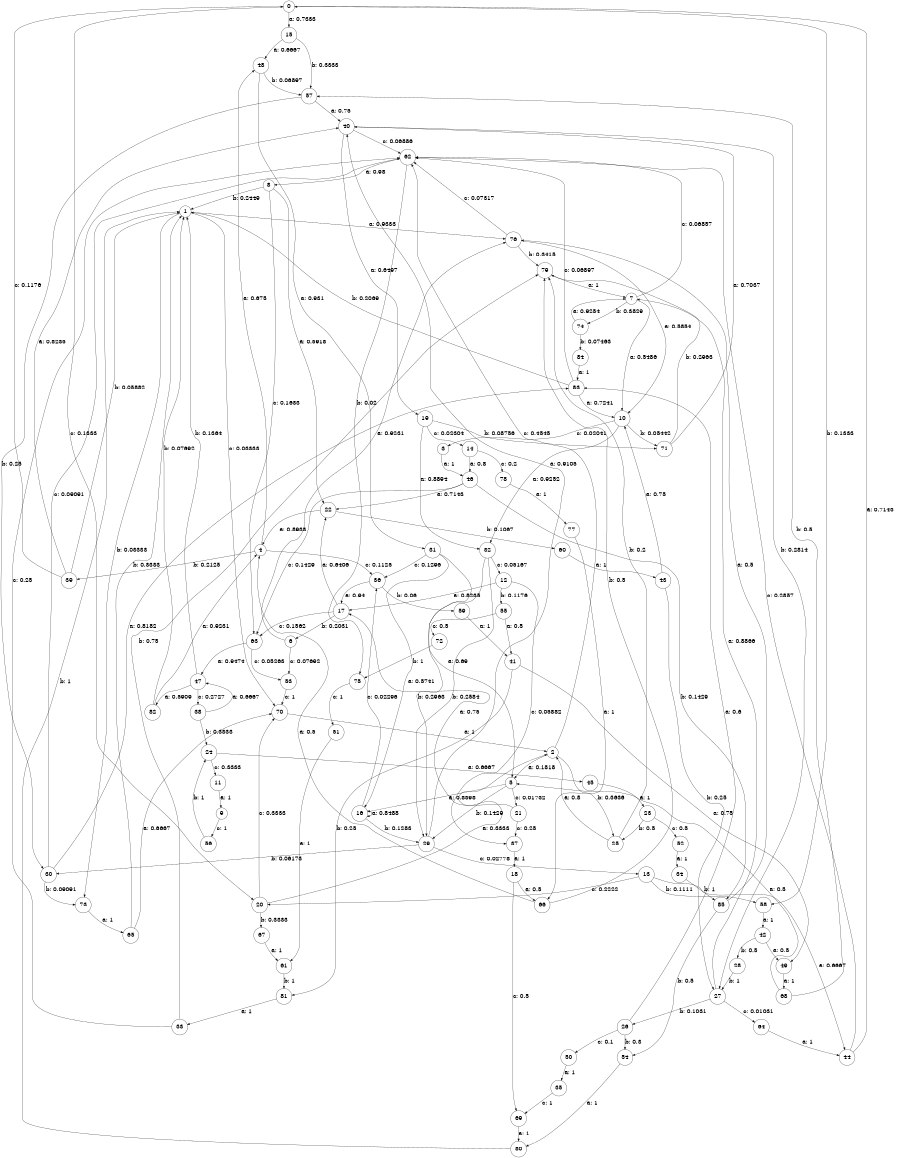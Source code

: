 digraph "d4-100nw-t0-cen-SML" {
size = "6,8.5";
ratio = "fill";
node [shape = circle];
node [fontsize = 24];
edge [fontsize = 24];
0 -> 15 [label = "a: 0.7333   "];
0 -> 58 [label = "b: 0.1333   "];
0 -> 20 [label = "c: 0.1333   "];
1 -> 76 [label = "a: 0.9333   "];
1 -> 73 [label = "b: 0.03333  "];
1 -> 70 [label = "c: 0.03333  "];
2 -> 5 [label = "a: 0.1818   "];
2 -> 25 [label = "b: 0.3636   "];
2 -> 62 [label = "c: 0.4545   "];
3 -> 46 [label = "a: 1        "];
4 -> 48 [label = "a: 0.675    "];
4 -> 39 [label = "b: 0.2125   "];
4 -> 36 [label = "c: 0.1125   "];
5 -> 16 [label = "a: 0.8398   "];
5 -> 29 [label = "b: 0.1429   "];
5 -> 21 [label = "c: 0.01732  "];
6 -> 76 [label = "a: 0.9231   "];
6 -> 53 [label = "c: 0.07692  "];
7 -> 10 [label = "a: 0.5486   "];
7 -> 74 [label = "b: 0.3829   "];
7 -> 62 [label = "c: 0.06857  "];
8 -> 22 [label = "a: 0.5918   "];
8 -> 1 [label = "b: 0.2449   "];
8 -> 63 [label = "c: 0.1633   "];
9 -> 56 [label = "c: 1        "];
10 -> 32 [label = "a: 0.9252   "];
10 -> 71 [label = "b: 0.05442  "];
10 -> 3 [label = "c: 0.02041  "];
11 -> 9 [label = "a: 1        "];
12 -> 17 [label = "a: 0.8235   "];
12 -> 55 [label = "b: 0.1176   "];
12 -> 37 [label = "c: 0.05882  "];
13 -> 44 [label = "a: 0.6667   "];
13 -> 58 [label = "b: 0.1111   "];
13 -> 20 [label = "c: 0.2222   "];
14 -> 46 [label = "a: 0.8      "];
14 -> 78 [label = "c: 0.2      "];
15 -> 48 [label = "a: 0.6667   "];
15 -> 57 [label = "b: 0.3333   "];
16 -> 16 [label = "a: 0.8488   "];
16 -> 29 [label = "b: 0.1283   "];
16 -> 36 [label = "c: 0.02296  "];
17 -> 22 [label = "a: 0.6406   "];
17 -> 6 [label = "b: 0.2031   "];
17 -> 63 [label = "c: 0.1562   "];
18 -> 66 [label = "a: 0.5      "];
18 -> 69 [label = "c: 0.5      "];
19 -> 32 [label = "a: 0.8894   "];
19 -> 71 [label = "b: 0.08756  "];
19 -> 14 [label = "c: 0.02304  "];
20 -> 2 [label = "a: 0.3333   "];
20 -> 67 [label = "b: 0.3333   "];
20 -> 70 [label = "c: 0.3333   "];
21 -> 17 [label = "a: 0.75     "];
21 -> 37 [label = "c: 0.25     "];
22 -> 4 [label = "a: 0.8933   "];
22 -> 60 [label = "b: 0.1067   "];
23 -> 25 [label = "b: 0.5      "];
23 -> 52 [label = "c: 0.5      "];
24 -> 45 [label = "a: 0.6667   "];
24 -> 11 [label = "c: 0.3333   "];
25 -> 2 [label = "a: 0.8      "];
25 -> 79 [label = "b: 0.2      "];
26 -> 83 [label = "a: 0.6      "];
26 -> 54 [label = "b: 0.3      "];
26 -> 50 [label = "c: 0.1      "];
27 -> 7 [label = "a: 0.8866   "];
27 -> 26 [label = "b: 0.1031   "];
27 -> 64 [label = "c: 0.01031  "];
28 -> 27 [label = "b: 1        "];
29 -> 40 [label = "a: 0.9105   "];
29 -> 30 [label = "b: 0.06173  "];
29 -> 13 [label = "c: 0.02778  "];
30 -> 83 [label = "a: 0.8182   "];
30 -> 73 [label = "b: 0.09091  "];
30 -> 62 [label = "c: 0.09091  "];
31 -> 16 [label = "a: 0.5741   "];
31 -> 29 [label = "b: 0.2963   "];
31 -> 36 [label = "c: 0.1296   "];
32 -> 5 [label = "a: 0.69     "];
32 -> 29 [label = "b: 0.2584   "];
32 -> 12 [label = "c: 0.05167  "];
33 -> 79 [label = "b: 0.75     "];
33 -> 62 [label = "c: 0.25     "];
34 -> 85 [label = "b: 1        "];
35 -> 69 [label = "c: 1        "];
36 -> 17 [label = "a: 0.94     "];
36 -> 59 [label = "b: 0.06     "];
37 -> 18 [label = "a: 1        "];
38 -> 47 [label = "a: 0.6667   "];
38 -> 24 [label = "b: 0.3333   "];
39 -> 40 [label = "a: 0.8235   "];
39 -> 1 [label = "b: 0.05882  "];
39 -> 0 [label = "c: 0.1176   "];
40 -> 19 [label = "a: 0.6497   "];
40 -> 27 [label = "b: 0.2814   "];
40 -> 62 [label = "c: 0.06886  "];
41 -> 49 [label = "a: 0.75     "];
41 -> 81 [label = "b: 0.25     "];
42 -> 49 [label = "a: 0.5      "];
42 -> 28 [label = "b: 0.5      "];
43 -> 10 [label = "a: 0.75     "];
43 -> 27 [label = "b: 0.25     "];
44 -> 0 [label = "a: 0.7143   "];
44 -> 62 [label = "c: 0.2857   "];
45 -> 23 [label = "a: 1        "];
46 -> 22 [label = "a: 0.7143   "];
46 -> 85 [label = "b: 0.1429   "];
46 -> 63 [label = "c: 0.1429   "];
47 -> 82 [label = "a: 0.5909   "];
47 -> 1 [label = "b: 0.1364   "];
47 -> 38 [label = "c: 0.2727   "];
48 -> 31 [label = "a: 0.931    "];
48 -> 57 [label = "b: 0.06897  "];
49 -> 68 [label = "a: 1        "];
50 -> 35 [label = "a: 1        "];
51 -> 61 [label = "a: 1        "];
52 -> 34 [label = "a: 1        "];
53 -> 70 [label = "c: 1        "];
54 -> 80 [label = "a: 1        "];
55 -> 41 [label = "a: 0.5      "];
55 -> 72 [label = "c: 0.5      "];
56 -> 24 [label = "b: 1        "];
57 -> 40 [label = "a: 0.75     "];
57 -> 30 [label = "b: 0.25     "];
58 -> 42 [label = "a: 1        "];
59 -> 41 [label = "a: 1        "];
60 -> 43 [label = "a: 1        "];
61 -> 81 [label = "b: 1        "];
62 -> 8 [label = "a: 0.98     "];
62 -> 75 [label = "b: 0.02     "];
63 -> 47 [label = "a: 0.9474   "];
63 -> 53 [label = "c: 0.05263  "];
64 -> 44 [label = "a: 1        "];
65 -> 70 [label = "a: 0.6667   "];
65 -> 1 [label = "b: 0.3333   "];
66 -> 4 [label = "a: 0.5      "];
66 -> 79 [label = "b: 0.5      "];
67 -> 61 [label = "a: 1        "];
68 -> 5 [label = "a: 0.5      "];
68 -> 57 [label = "b: 0.5      "];
69 -> 80 [label = "a: 1        "];
70 -> 2 [label = "a: 1        "];
71 -> 40 [label = "a: 0.7037   "];
71 -> 79 [label = "b: 0.2963   "];
72 -> 75 [label = "b: 1        "];
73 -> 65 [label = "a: 1        "];
74 -> 7 [label = "a: 0.9254   "];
74 -> 84 [label = "b: 0.07463  "];
75 -> 51 [label = "c: 1        "];
76 -> 10 [label = "a: 0.5854   "];
76 -> 79 [label = "b: 0.3415   "];
76 -> 62 [label = "c: 0.07317  "];
77 -> 66 [label = "a: 1        "];
78 -> 77 [label = "a: 1        "];
79 -> 7 [label = "a: 1        "];
80 -> 1 [label = "b: 1        "];
81 -> 33 [label = "a: 1        "];
82 -> 4 [label = "a: 0.9231   "];
82 -> 1 [label = "b: 0.07692  "];
83 -> 10 [label = "a: 0.7241   "];
83 -> 1 [label = "b: 0.2069   "];
83 -> 62 [label = "c: 0.06897  "];
84 -> 83 [label = "a: 1        "];
85 -> 76 [label = "a: 0.5      "];
85 -> 54 [label = "b: 0.5      "];
}